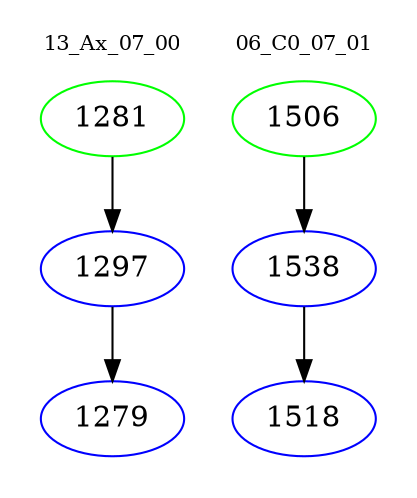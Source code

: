 digraph{
subgraph cluster_0 {
color = white
label = "13_Ax_07_00";
fontsize=10;
T0_1281 [label="1281", color="green"]
T0_1281 -> T0_1297 [color="black"]
T0_1297 [label="1297", color="blue"]
T0_1297 -> T0_1279 [color="black"]
T0_1279 [label="1279", color="blue"]
}
subgraph cluster_1 {
color = white
label = "06_C0_07_01";
fontsize=10;
T1_1506 [label="1506", color="green"]
T1_1506 -> T1_1538 [color="black"]
T1_1538 [label="1538", color="blue"]
T1_1538 -> T1_1518 [color="black"]
T1_1518 [label="1518", color="blue"]
}
}

